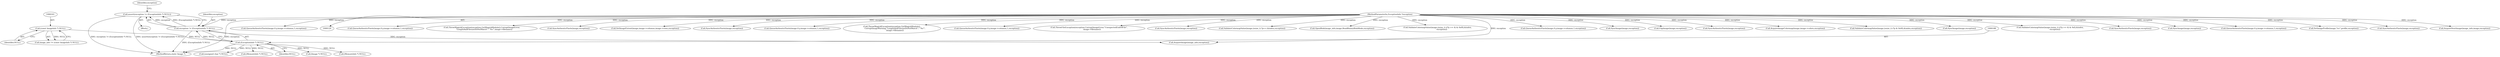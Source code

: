 digraph "0_ImageMagick_fe3066122ef72c82415811d25e9e3fad622c0a99@API" {
"1000184" [label="(Call,assert(exception != (ExceptionInfo *) NULL))"];
"1000185" [label="(Call,exception != (ExceptionInfo *) NULL)"];
"1000131" [label="(MethodParameterIn,ExceptionInfo *exception)"];
"1000187" [label="(Call,(ExceptionInfo *) NULL)"];
"1000160" [label="(Call,(const ImageInfo *) NULL)"];
"1003016" [label="(Call,QueueAuthenticPixels(image,0,y,image->columns,1,exception))"];
"1001184" [label="(Call,ThrowMagickException(exception,GetMagickModule(),CorruptImageError,\n        \"LengthAndFilesizeDoNotMatch\",\"`%s'\",image->filename))"];
"1002892" [label="(Call,SyncAuthenticPixels(image,exception))"];
"1001528" [label="(Call,SetImageExtent(image,image->columns,image->rows,exception))"];
"1003414" [label="(Call,SyncAuthenticPixels(image,exception))"];
"1003522" [label="(Call,QueueAuthenticPixels(image,0,y,image->columns,1,exception))"];
"1001932" [label="(Call,(MemoryInfo *) NULL)"];
"1001205" [label="(Call,ThrowMagickException(exception,GetMagickModule(),\n          CorruptImageWarning,\"LengthAndFilesizeDoNotMatch\",\"`%s'\",\n          image->filename))"];
"1002441" [label="(Call,QueueAuthenticPixels(image,0,y,image->columns,1,exception))"];
"1003797" [label="(Call,ThrowFileException(exception,CorruptImageError,\"UnexpectedEndOfFile\",\n          image->filename))"];
"1000218" [label="(Call,(Image *) NULL)"];
"1000186" [label="(Identifier,exception)"];
"1000184" [label="(Call,assert(exception != (ExceptionInfo *) NULL))"];
"1002752" [label="(Call,SyncAuthenticPixels(image,exception))"];
"1002872" [label="(Call,ValidateColormapValue(image,(ssize_t) *p++,&index,exception))"];
"1000203" [label="(Call,OpenBlob(image_info,image,ReadBinaryBlobMode,exception))"];
"1002665" [label="(Call,ValidateColormapValue(image,(ssize_t) ((*p >> 4) & 0x0f),&index,\n              exception))"];
"1003353" [label="(Call,QueueAuthenticPixels(image,0,y,image->columns,1,exception))"];
"1002939" [label="(Call,SyncImage(image,exception))"];
"1000198" [label="(Call,AcquireImage(image_info,exception))"];
"1003815" [label="(Call,FlipImage(image,exception))"];
"1003727" [label="(Call,SyncAuthenticPixels(image,exception))"];
"1000187" [label="(Call,(ExceptionInfo *) NULL)"];
"1000162" [label="(Identifier,NULL)"];
"1001572" [label="(Call,AcquireImageColormap(image,image->colors,exception))"];
"1002686" [label="(Call,ValidateColormapValue(image,(ssize_t) (*p & 0x0f),&index,exception))"];
"1001863" [label="(Call,(MemoryInfo *) NULL)"];
"1002788" [label="(Call,SyncImage(image,exception))"];
"1000189" [label="(Identifier,NULL)"];
"1002716" [label="(Call,ValidateColormapValue(image,(ssize_t) ((*p >> 4) & 0xf),&index,\n                exception))"];
"1000158" [label="(Call,image_info != (const ImageInfo *) NULL)"];
"1003261" [label="(Call,SyncAuthenticPixels(image,exception))"];
"1001600" [label="(Call,(unsigned char *) NULL)"];
"1002595" [label="(Call,SyncImage(image,exception))"];
"1000132" [label="(Block,)"];
"1002632" [label="(Call,QueueAuthenticPixels(image,0,y,image->columns,1,exception))"];
"1003975" [label="(Call,SetImageProfile(image,\"icc\",profile,exception))"];
"1002559" [label="(Call,SyncAuthenticPixels(image,exception))"];
"1000160" [label="(Call,(const ImageInfo *) NULL)"];
"1000193" [label="(Identifier,exception)"];
"1000131" [label="(MethodParameterIn,ExceptionInfo *exception)"];
"1004052" [label="(Call,AcquireNextImage(image_info,image,exception))"];
"1000185" [label="(Call,exception != (ExceptionInfo *) NULL)"];
"1004105" [label="(MethodReturn,static Image *)"];
"1002842" [label="(Call,QueueAuthenticPixels(image,0,y,image->columns,1,exception))"];
"1000184" -> "1000132"  [label="AST: "];
"1000184" -> "1000185"  [label="CFG: "];
"1000185" -> "1000184"  [label="AST: "];
"1000193" -> "1000184"  [label="CFG: "];
"1000184" -> "1004105"  [label="DDG: exception != (ExceptionInfo *) NULL"];
"1000184" -> "1004105"  [label="DDG: assert(exception != (ExceptionInfo *) NULL)"];
"1000185" -> "1000184"  [label="DDG: exception"];
"1000185" -> "1000184"  [label="DDG: (ExceptionInfo *) NULL"];
"1000185" -> "1000187"  [label="CFG: "];
"1000186" -> "1000185"  [label="AST: "];
"1000187" -> "1000185"  [label="AST: "];
"1000185" -> "1004105"  [label="DDG: (ExceptionInfo *) NULL"];
"1000131" -> "1000185"  [label="DDG: exception"];
"1000187" -> "1000185"  [label="DDG: NULL"];
"1000185" -> "1000198"  [label="DDG: exception"];
"1000131" -> "1000129"  [label="AST: "];
"1000131" -> "1004105"  [label="DDG: exception"];
"1000131" -> "1000198"  [label="DDG: exception"];
"1000131" -> "1000203"  [label="DDG: exception"];
"1000131" -> "1001184"  [label="DDG: exception"];
"1000131" -> "1001205"  [label="DDG: exception"];
"1000131" -> "1001528"  [label="DDG: exception"];
"1000131" -> "1001572"  [label="DDG: exception"];
"1000131" -> "1002441"  [label="DDG: exception"];
"1000131" -> "1002559"  [label="DDG: exception"];
"1000131" -> "1002595"  [label="DDG: exception"];
"1000131" -> "1002632"  [label="DDG: exception"];
"1000131" -> "1002665"  [label="DDG: exception"];
"1000131" -> "1002686"  [label="DDG: exception"];
"1000131" -> "1002716"  [label="DDG: exception"];
"1000131" -> "1002752"  [label="DDG: exception"];
"1000131" -> "1002788"  [label="DDG: exception"];
"1000131" -> "1002842"  [label="DDG: exception"];
"1000131" -> "1002872"  [label="DDG: exception"];
"1000131" -> "1002892"  [label="DDG: exception"];
"1000131" -> "1002939"  [label="DDG: exception"];
"1000131" -> "1003016"  [label="DDG: exception"];
"1000131" -> "1003261"  [label="DDG: exception"];
"1000131" -> "1003353"  [label="DDG: exception"];
"1000131" -> "1003414"  [label="DDG: exception"];
"1000131" -> "1003522"  [label="DDG: exception"];
"1000131" -> "1003727"  [label="DDG: exception"];
"1000131" -> "1003797"  [label="DDG: exception"];
"1000131" -> "1003815"  [label="DDG: exception"];
"1000131" -> "1003975"  [label="DDG: exception"];
"1000131" -> "1004052"  [label="DDG: exception"];
"1000187" -> "1000189"  [label="CFG: "];
"1000188" -> "1000187"  [label="AST: "];
"1000189" -> "1000187"  [label="AST: "];
"1000187" -> "1004105"  [label="DDG: NULL"];
"1000160" -> "1000187"  [label="DDG: NULL"];
"1000187" -> "1000218"  [label="DDG: NULL"];
"1000187" -> "1001600"  [label="DDG: NULL"];
"1000187" -> "1001863"  [label="DDG: NULL"];
"1000187" -> "1001932"  [label="DDG: NULL"];
"1000160" -> "1000158"  [label="AST: "];
"1000160" -> "1000162"  [label="CFG: "];
"1000161" -> "1000160"  [label="AST: "];
"1000162" -> "1000160"  [label="AST: "];
"1000158" -> "1000160"  [label="CFG: "];
"1000160" -> "1000158"  [label="DDG: NULL"];
}
